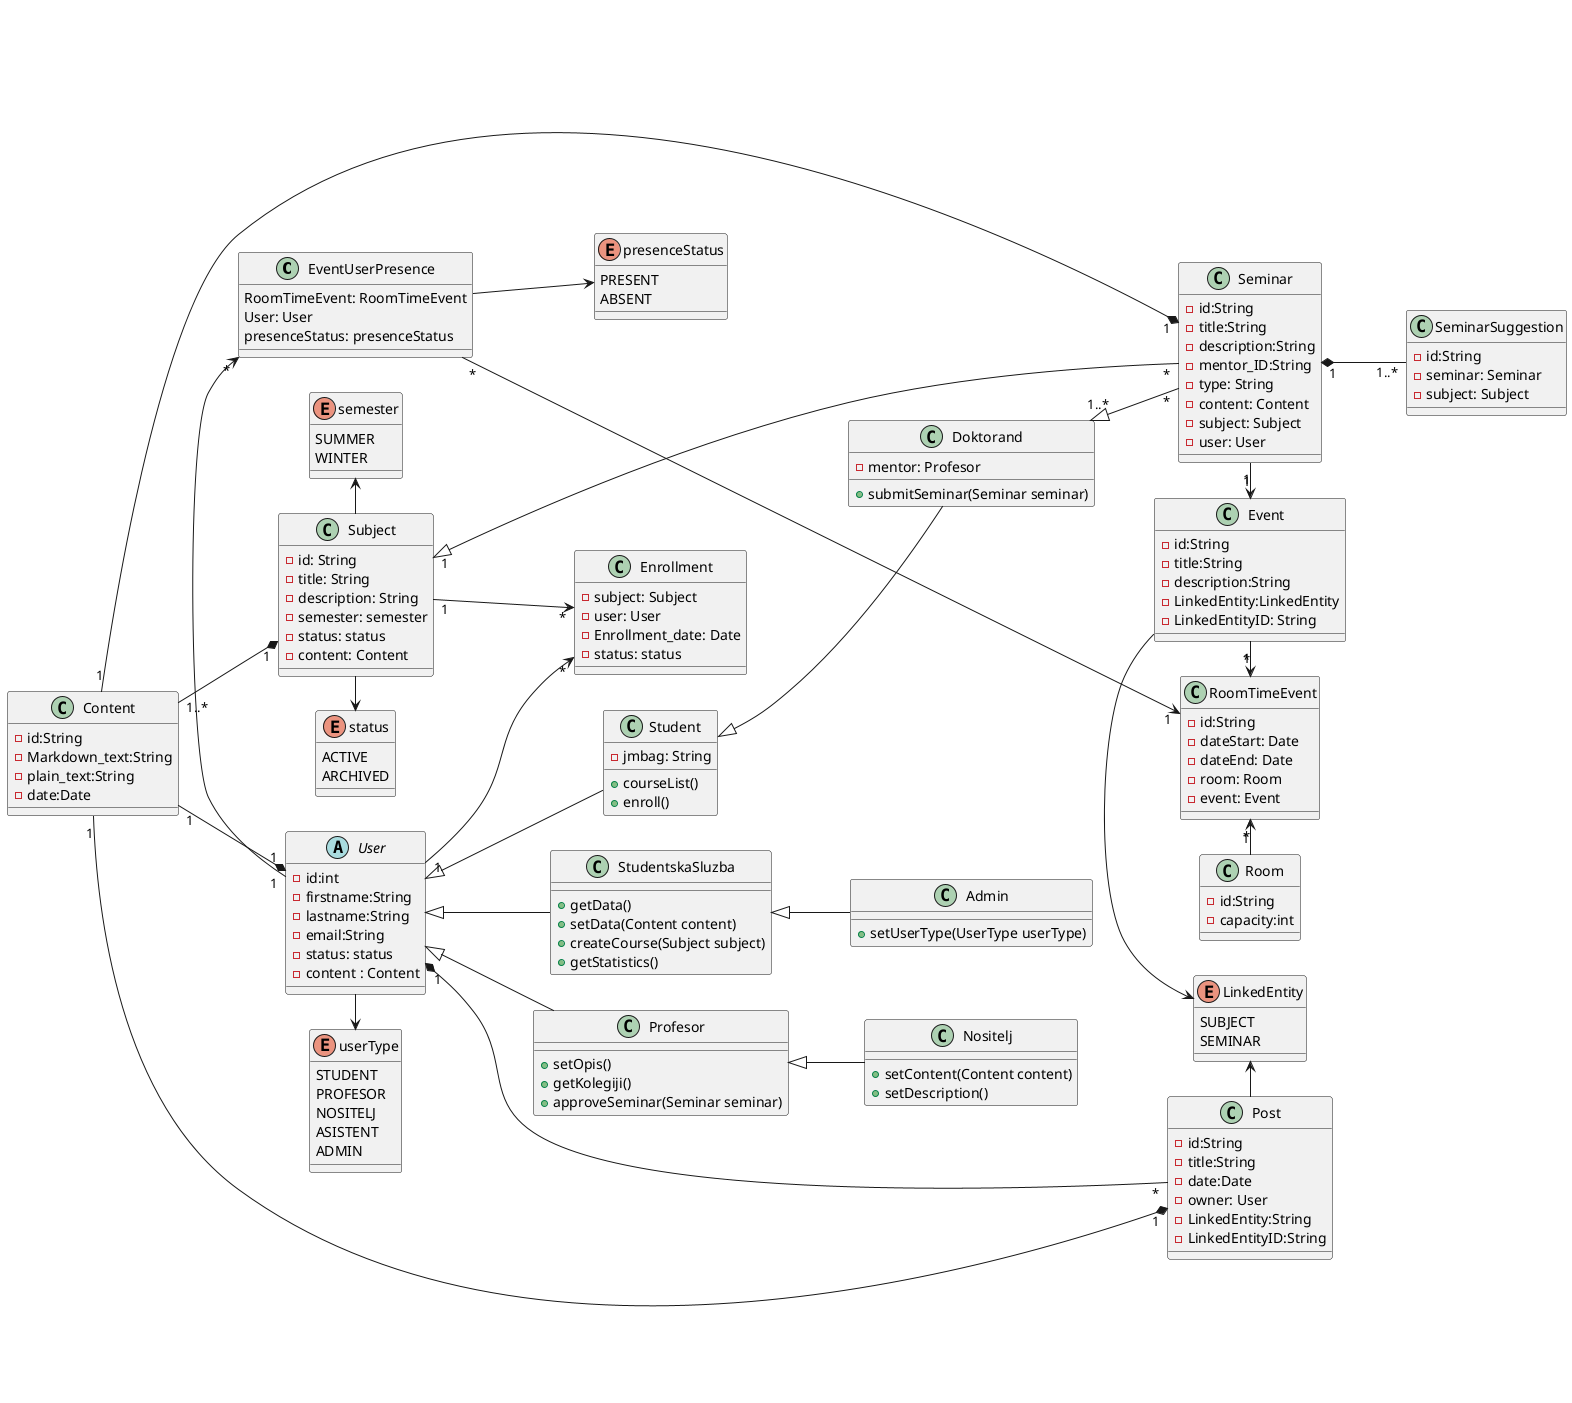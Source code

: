 @startuml classExample

left to right direction 

class EventUserPresence {
    RoomTimeEvent: RoomTimeEvent
    User: User 
    presenceStatus: presenceStatus
}

class Content{
    -id:String 
    -Markdown_text:String
    -plain_text:String
    -date:Date
}

class Post{
    -id:String
    -title:String 
    -date:Date
    -owner: User 
    -LinkedEntity:String
    -LinkedEntityID:String

}

abstract User {
    -id:int 
    -firstname:String
    -lastname:String
    -email:String 
    -status: status
    -content : Content
}

class Student { 
    -jmbag: String 
    +courseList()
    +enroll()
}

class Doktorand {
    -mentor: Profesor
    +submitSeminar(Seminar seminar)
}


class Profesor { 
    +setOpis()
    +getKolegiji()
    +approveSeminar(Seminar seminar)
}

class Nositelj { 
    +setContent(Content content)
    +setDescription()
}

class StudentskaSluzba { 
    +getData()
    +setData(Content content)
    +createCourse(Subject subject)
    +getStatistics()
}

class Admin {
    +setUserType(UserType userType)
}



class SeminarSuggestion { 
    -id:String
    -seminar: Seminar 
    -subject: Subject 
}

class Event { 
    -id:String 
    -title:String 
    -description:String 
    -LinkedEntity:LinkedEntity
    -LinkedEntityID: String 
}

class Room { 
    -id:String 
    -capacity:int 
}

class RoomTimeEvent {
    -id:String 
    -dateStart: Date
    -dateEnd: Date
    -room: Room
    -event: Event 
}

class Enrollment { 
    -subject: Subject
    -user: User
    -Enrollment_date: Date
    -status: status
}

class Seminar { 
    -id:String
    -title:String 
    -description:String 
    -mentor_ID:String 
    -type: String 
    -content: Content
    -subject: Subject
    -user: User 
}

class Subject { 
    -id: String 
    -title: String 
    -description: String 
    -semester: semester
    -status: status
    -content: Content 
}


enum LinkedEntity { 
    SUBJECT
    SEMINAR
}

enum semester { 
    SUMMER  
    WINTER 
}
enum status { 
    ACTIVE
    ARCHIVED
}

enum userType {
    STUDENT
    PROFESOR
    NOSITELJ
    ASISTENT
    ADMIN
}

enum presenceStatus {
    PRESENT 
    ABSENT 
}
User <|-- Student 
StudentskaSluzba <|-- Admin
User <|-- StudentskaSluzba
Student <|-- Doktorand
User <|-- Profesor
Profesor <|-- Nositelj

Post "1" *-up- "1" Content
Subject "1" *-up- "1..*" Content
User "1" *-up- "1" Content
Seminar "1" *-up- "1" Content

Subject "1" -down-> "*" Enrollment
User "1" -down-> "*" Enrollment

Seminar "1" *-- "1..*" SeminarSuggestion
Seminar "1" -right-> "1" Event
Event "1" -right-> "*" RoomTimeEvent
Room "1" -left-> "*" RoomTimeEvent


User "1" *-- "*" Post  
Doktorand "1..*" <|-- "*" Seminar
Subject "1" <|-- "*" Seminar





User "1" -left-> "*" EventUserPresence
EventUserPresence "*" -right-> "1" RoomTimeEvent

Subject -left-> semester
Subject -right-> status 

Post -left-> LinkedEntity
Event -right-> LinkedEntity

User -right-> userType
EventUserPresence -down-> presenceStatus





@enduml